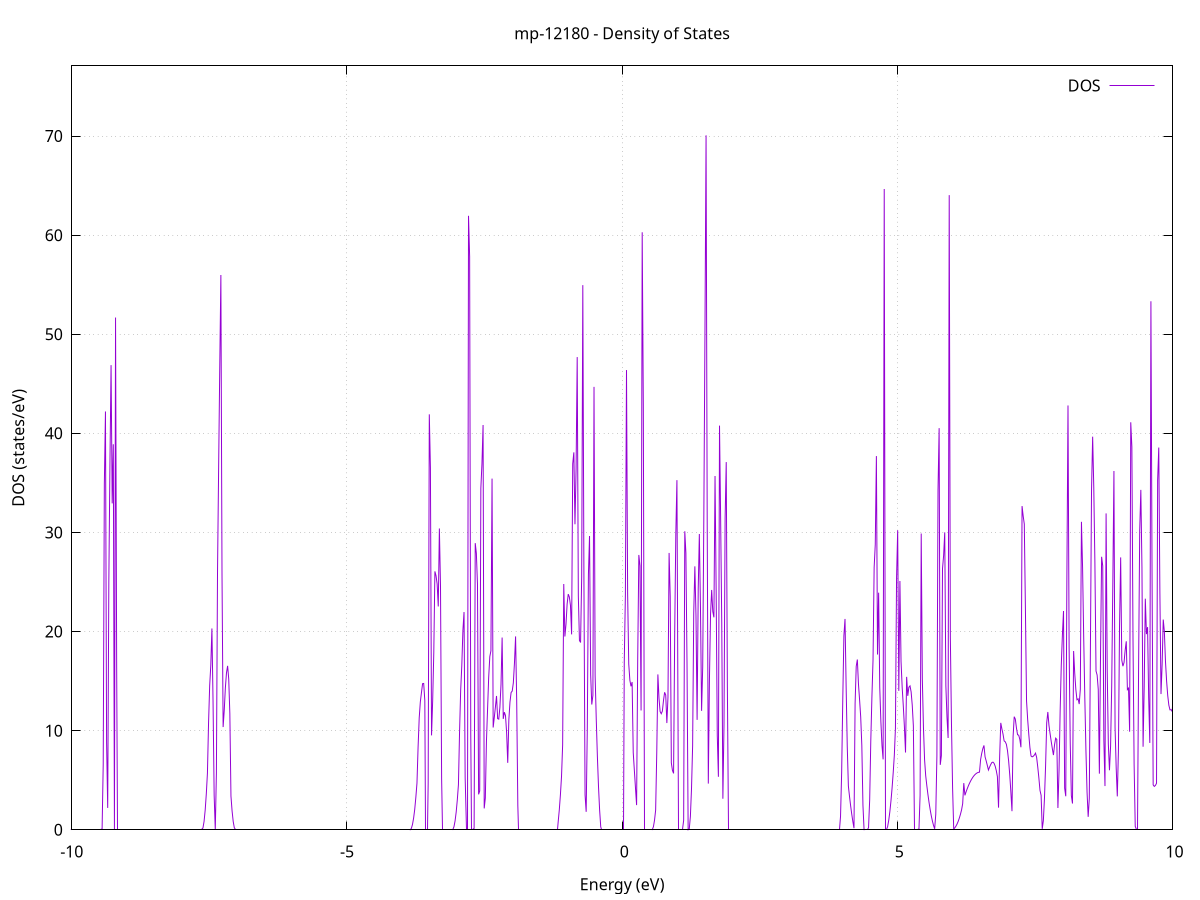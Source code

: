 set title 'mp-12180 - Density of States'
set xlabel 'Energy (eV)'
set ylabel 'DOS (states/eV)'
set grid
set xrange [-10:10]
set yrange [0:77.083]
set xzeroaxis lt -1
set terminal png size 800,600
set output 'mp-12180_dos_gnuplot.png'
plot '-' using 1:2 with lines title 'DOS'
-23.050000 0.000000
-23.029600 0.000000
-23.009200 0.000000
-22.988900 0.000000
-22.968500 0.000000
-22.948200 0.000000
-22.927800 0.000000
-22.907400 0.000000
-22.887100 0.000000
-22.866700 0.000000
-22.846400 0.000000
-22.826000 0.000000
-22.805600 0.000000
-22.785300 0.000000
-22.764900 0.000000
-22.744600 0.000000
-22.724200 0.000000
-22.703800 0.000000
-22.683500 0.000000
-22.663100 0.000000
-22.642800 0.000000
-22.622400 0.000000
-22.602000 0.000000
-22.581700 0.000000
-22.561300 0.000000
-22.541000 0.000000
-22.520600 0.000000
-22.500200 0.000000
-22.479900 0.000000
-22.459500 0.000000
-22.439200 0.000000
-22.418800 0.000000
-22.398400 0.000000
-22.378100 0.000000
-22.357700 0.000000
-22.337400 0.000000
-22.317000 0.000000
-22.296600 0.000000
-22.276300 0.000000
-22.255900 0.000000
-22.235500 0.000000
-22.215200 0.000000
-22.194800 0.000000
-22.174500 0.000000
-22.154100 0.000000
-22.133700 0.000000
-22.113400 0.000000
-22.093000 0.000000
-22.072700 0.000000
-22.052300 0.000000
-22.031900 0.000000
-22.011600 0.000000
-21.991200 0.000000
-21.970900 0.000000
-21.950500 0.000000
-21.930100 0.000000
-21.909800 0.000000
-21.889400 0.000000
-21.869100 0.000000
-21.848700 0.000000
-21.828300 0.000000
-21.808000 0.000000
-21.787600 0.000000
-21.767300 0.000000
-21.746900 0.000000
-21.726500 0.000000
-21.706200 0.000000
-21.685800 0.000000
-21.665500 0.000000
-21.645100 0.000000
-21.624700 0.000000
-21.604400 0.000000
-21.584000 0.000000
-21.563700 0.000000
-21.543300 0.000000
-21.522900 0.000000
-21.502600 0.000000
-21.482200 0.000000
-21.461900 0.000000
-21.441500 0.000000
-21.421100 0.000000
-21.400800 0.000000
-21.380400 0.000000
-21.360100 0.000000
-21.339700 0.000000
-21.319300 0.000000
-21.299000 0.000000
-21.278600 0.000000
-21.258300 0.000000
-21.237900 0.000000
-21.217500 0.000000
-21.197200 0.000000
-21.176800 0.000000
-21.156500 0.000000
-21.136100 0.000000
-21.115700 0.000000
-21.095400 0.000000
-21.075000 0.000000
-21.054700 0.000000
-21.034300 0.000000
-21.013900 0.000000
-20.993600 0.000000
-20.973200 0.000000
-20.952900 0.000000
-20.932500 0.000000
-20.912100 0.000000
-20.891800 0.000000
-20.871400 0.000000
-20.851100 0.000000
-20.830700 0.000000
-20.810300 0.000000
-20.790000 0.000000
-20.769600 0.000000
-20.749200 0.000000
-20.728900 0.000000
-20.708500 0.000000
-20.688200 0.000000
-20.667800 0.000000
-20.647400 0.000000
-20.627100 0.000000
-20.606700 0.000000
-20.586400 0.000000
-20.566000 0.000000
-20.545600 0.000000
-20.525300 0.000000
-20.504900 0.000000
-20.484600 0.000000
-20.464200 0.000000
-20.443800 0.000000
-20.423500 0.000000
-20.403100 0.000000
-20.382800 0.000000
-20.362400 0.000000
-20.342000 0.000000
-20.321700 0.000000
-20.301300 0.000000
-20.281000 0.000000
-20.260600 0.000000
-20.240200 0.000000
-20.219900 0.000000
-20.199500 0.000000
-20.179200 0.000000
-20.158800 0.000000
-20.138400 0.000000
-20.118100 0.000000
-20.097700 0.000000
-20.077400 0.000000
-20.057000 0.000000
-20.036600 0.000000
-20.016300 0.000000
-19.995900 0.000000
-19.975600 0.000000
-19.955200 0.000000
-19.934800 0.000000
-19.914500 0.000000
-19.894100 0.000000
-19.873800 0.000000
-19.853400 0.000000
-19.833000 0.000000
-19.812700 0.000000
-19.792300 0.000000
-19.772000 0.000000
-19.751600 0.000000
-19.731200 0.000000
-19.710900 0.000000
-19.690500 0.000000
-19.670200 0.000000
-19.649800 0.000000
-19.629400 0.000000
-19.609100 0.000000
-19.588700 0.000000
-19.568400 0.000000
-19.548000 0.000000
-19.527600 0.000000
-19.507300 0.000000
-19.486900 0.000000
-19.466600 0.000000
-19.446200 0.000000
-19.425800 0.000000
-19.405500 0.000000
-19.385100 0.000000
-19.364700 0.000000
-19.344400 0.000000
-19.324000 0.000000
-19.303700 0.000000
-19.283300 0.000000
-19.262900 0.000000
-19.242600 0.000000
-19.222200 0.000000
-19.201900 0.000000
-19.181500 0.000000
-19.161100 0.000000
-19.140800 0.000000
-19.120400 0.000000
-19.100100 0.000000
-19.079700 0.000000
-19.059300 0.000000
-19.039000 0.000000
-19.018600 0.000000
-18.998300 0.000000
-18.977900 0.000000
-18.957500 0.000000
-18.937200 0.000000
-18.916800 0.000000
-18.896500 0.000000
-18.876100 0.000000
-18.855700 0.000000
-18.835400 0.000000
-18.815000 0.000000
-18.794700 0.000000
-18.774300 0.000000
-18.753900 0.000000
-18.733600 0.000000
-18.713200 0.000000
-18.692900 0.000000
-18.672500 0.000000
-18.652100 0.000000
-18.631800 0.000000
-18.611400 0.000000
-18.591100 0.000000
-18.570700 0.000000
-18.550300 0.000000
-18.530000 0.000000
-18.509600 0.000000
-18.489300 0.000000
-18.468900 0.000000
-18.448500 0.000000
-18.428200 0.000000
-18.407800 0.000000
-18.387500 0.000000
-18.367100 0.000000
-18.346700 0.000000
-18.326400 0.000000
-18.306000 0.000000
-18.285700 0.000000
-18.265300 0.000000
-18.244900 0.000000
-18.224600 0.000000
-18.204200 0.000000
-18.183900 0.000000
-18.163500 0.000000
-18.143100 0.000000
-18.122800 0.000000
-18.102400 0.000000
-18.082100 0.000000
-18.061700 0.000000
-18.041300 0.000000
-18.021000 0.000000
-18.000600 0.000000
-17.980200 0.000000
-17.959900 0.000000
-17.939500 0.000000
-17.919200 0.000000
-17.898800 0.000000
-17.878400 0.000000
-17.858100 0.000000
-17.837700 0.000000
-17.817400 0.000000
-17.797000 0.000000
-17.776600 0.000000
-17.756300 0.000000
-17.735900 0.000000
-17.715600 0.000000
-17.695200 0.000000
-17.674800 0.000000
-17.654500 0.000000
-17.634100 0.000000
-17.613800 0.000000
-17.593400 0.000000
-17.573000 0.000000
-17.552700 0.000000
-17.532300 0.000000
-17.512000 0.000000
-17.491600 0.000000
-17.471200 0.000000
-17.450900 0.000000
-17.430500 0.000000
-17.410200 0.000000
-17.389800 0.000000
-17.369400 0.000000
-17.349100 0.000000
-17.328700 0.000000
-17.308400 0.000000
-17.288000 0.000000
-17.267600 0.000000
-17.247300 0.000000
-17.226900 0.000000
-17.206600 0.000000
-17.186200 0.000000
-17.165800 0.000000
-17.145500 0.000000
-17.125100 0.000000
-17.104800 0.000000
-17.084400 0.000000
-17.064000 0.000000
-17.043700 0.000000
-17.023300 0.000000
-17.003000 0.000000
-16.982600 0.000000
-16.962200 0.000000
-16.941900 0.000000
-16.921500 0.000000
-16.901200 0.000000
-16.880800 0.000000
-16.860400 0.000000
-16.840100 0.000000
-16.819700 0.000000
-16.799400 0.000000
-16.779000 0.000000
-16.758600 0.000000
-16.738300 0.000000
-16.717900 0.000000
-16.697600 0.000000
-16.677200 0.000000
-16.656800 0.000000
-16.636500 0.000000
-16.616100 0.000000
-16.595800 0.000000
-16.575400 0.000000
-16.555000 0.000000
-16.534700 0.000000
-16.514300 0.000000
-16.493900 0.000000
-16.473600 0.000000
-16.453200 0.000000
-16.432900 0.000000
-16.412500 0.000000
-16.392100 0.000000
-16.371800 0.000000
-16.351400 0.000000
-16.331100 0.000000
-16.310700 0.000000
-16.290300 0.000000
-16.270000 0.000000
-16.249600 0.000000
-16.229300 0.000000
-16.208900 0.000000
-16.188500 0.000000
-16.168200 0.000000
-16.147800 0.000000
-16.127500 0.000000
-16.107100 0.000000
-16.086700 0.000000
-16.066400 0.000000
-16.046000 0.000000
-16.025700 0.000000
-16.005300 0.000000
-15.984900 0.000000
-15.964600 0.000000
-15.944200 0.000000
-15.923900 0.000000
-15.903500 0.000000
-15.883100 0.000000
-15.862800 0.000000
-15.842400 0.000000
-15.822100 0.000000
-15.801700 0.000000
-15.781300 0.000000
-15.761000 0.000000
-15.740600 0.000000
-15.720300 0.000000
-15.699900 0.000000
-15.679500 0.000000
-15.659200 0.000000
-15.638800 0.000000
-15.618500 0.000000
-15.598100 0.000000
-15.577700 0.000000
-15.557400 0.000000
-15.537000 0.000000
-15.516700 0.000000
-15.496300 0.000000
-15.475900 0.000000
-15.455600 0.000000
-15.435200 0.000000
-15.414900 0.000000
-15.394500 0.000000
-15.374100 0.000000
-15.353800 0.000000
-15.333400 0.000000
-15.313100 0.000000
-15.292700 0.000000
-15.272300 0.000000
-15.252000 0.000000
-15.231600 0.000000
-15.211300 0.000000
-15.190900 0.000000
-15.170500 0.000000
-15.150200 0.000000
-15.129800 0.000000
-15.109400 0.000000
-15.089100 0.000000
-15.068700 0.000000
-15.048400 0.000000
-15.028000 0.000000
-15.007600 0.000000
-14.987300 0.000000
-14.966900 0.000000
-14.946600 0.000000
-14.926200 0.000000
-14.905800 0.000000
-14.885500 0.000000
-14.865100 0.000000
-14.844800 0.000000
-14.824400 0.000000
-14.804000 0.000000
-14.783700 0.000000
-14.763300 0.000000
-14.743000 0.000000
-14.722600 0.000000
-14.702200 0.000000
-14.681900 0.000000
-14.661500 0.000000
-14.641200 0.000000
-14.620800 0.000000
-14.600400 0.000000
-14.580100 0.000000
-14.559700 0.000000
-14.539400 0.000000
-14.519000 0.000000
-14.498600 0.000000
-14.478300 0.000000
-14.457900 0.000000
-14.437600 0.000000
-14.417200 0.000000
-14.396800 0.000000
-14.376500 0.000000
-14.356100 0.000000
-14.335800 0.000000
-14.315400 0.000000
-14.295000 0.000000
-14.274700 0.000000
-14.254300 0.000000
-14.234000 0.000000
-14.213600 0.000000
-14.193200 0.000000
-14.172900 0.000000
-14.152500 0.000000
-14.132200 0.000000
-14.111800 0.000000
-14.091400 0.000000
-14.071100 0.000000
-14.050700 0.000000
-14.030400 0.000000
-14.010000 0.000000
-13.989600 0.000000
-13.969300 0.000000
-13.948900 0.000000
-13.928600 0.000000
-13.908200 0.000000
-13.887800 0.000000
-13.867500 0.000000
-13.847100 0.000000
-13.826800 0.000000
-13.806400 0.000000
-13.786000 0.000000
-13.765700 0.189000
-13.745300 6.971100
-13.725000 36.192000
-13.704600 55.512000
-13.684200 0.000000
-13.663900 0.000000
-13.643500 73.975400
-13.623100 18.177200
-13.602800 84.376000
-13.582400 0.253100
-13.562100 0.000000
-13.541700 0.000000
-13.521300 0.000000
-13.501000 0.000000
-13.480600 0.000000
-13.460300 0.000000
-13.439900 0.000000
-13.419500 0.000000
-13.399200 0.000000
-13.378800 0.000000
-13.358500 0.000000
-13.338100 0.000000
-13.317700 0.000000
-13.297400 0.000000
-13.277000 0.000000
-13.256700 0.000000
-13.236300 0.000000
-13.215900 0.000000
-13.195600 0.000000
-13.175200 0.000000
-13.154900 0.000000
-13.134500 0.000000
-13.114100 0.000000
-13.093800 0.000000
-13.073400 0.000000
-13.053100 0.000000
-13.032700 0.000000
-13.012300 0.000000
-12.992000 0.000000
-12.971600 0.000000
-12.951300 0.000000
-12.930900 0.000000
-12.910500 0.000000
-12.890200 0.000000
-12.869800 0.000000
-12.849500 0.000000
-12.829100 0.000000
-12.808700 0.000000
-12.788400 0.000000
-12.768000 0.000000
-12.747700 0.000000
-12.727300 0.000000
-12.706900 0.000000
-12.686600 0.000000
-12.666200 0.000000
-12.645900 0.000000
-12.625500 0.000000
-12.605100 0.000000
-12.584800 0.000000
-12.564400 0.000000
-12.544100 0.000000
-12.523700 0.000000
-12.503300 0.000000
-12.483000 0.000000
-12.462600 0.000000
-12.442300 0.000000
-12.421900 0.000000
-12.401500 0.000000
-12.381200 0.000000
-12.360800 0.000000
-12.340500 0.000000
-12.320100 0.000000
-12.299700 0.000000
-12.279400 0.000000
-12.259000 0.000000
-12.238600 0.000000
-12.218300 0.000000
-12.197900 0.000000
-12.177600 0.000000
-12.157200 0.000000
-12.136800 0.000000
-12.116500 0.000000
-12.096100 0.000000
-12.075800 0.000000
-12.055400 0.000000
-12.035000 0.000000
-12.014700 0.000000
-11.994300 0.000000
-11.974000 0.000000
-11.953600 0.000000
-11.933200 0.000000
-11.912900 0.000000
-11.892500 0.000000
-11.872200 0.000000
-11.851800 0.000000
-11.831400 0.000000
-11.811100 0.000000
-11.790700 0.000000
-11.770400 0.000000
-11.750000 0.000000
-11.729600 0.000000
-11.709300 0.075400
-11.688900 10.337100
-11.668600 47.584600
-11.648200 63.217400
-11.627800 23.732400
-11.607500 94.205800
-11.587100 25.180400
-11.566800 79.534000
-11.546400 63.186300
-11.526000 0.000000
-11.505700 0.000000
-11.485300 0.000000
-11.465000 0.000000
-11.444600 0.000000
-11.424200 0.000000
-11.403900 0.000000
-11.383500 0.000000
-11.363200 0.000000
-11.342800 0.000000
-11.322400 0.000000
-11.302100 0.000000
-11.281700 0.000000
-11.261400 0.000000
-11.241000 0.000000
-11.220600 0.000000
-11.200300 0.000000
-11.179900 0.000000
-11.159600 0.000000
-11.139200 0.000000
-11.118800 0.000000
-11.098500 0.000000
-11.078100 0.000000
-11.057800 0.000000
-11.037400 0.000000
-11.017000 0.000000
-10.996700 0.000000
-10.976300 0.000000
-10.956000 0.000000
-10.935600 0.000000
-10.915200 0.000000
-10.894900 0.000000
-10.874500 0.000000
-10.854100 0.000000
-10.833800 0.000000
-10.813400 0.000000
-10.793100 0.000000
-10.772700 0.000000
-10.752300 0.000000
-10.732000 0.000000
-10.711600 0.000000
-10.691300 0.000000
-10.670900 0.000000
-10.650500 0.000000
-10.630200 0.000000
-10.609800 0.000000
-10.589500 0.000000
-10.569100 0.000000
-10.548700 0.000000
-10.528400 0.000000
-10.508000 0.000000
-10.487700 0.000000
-10.467300 0.000000
-10.446900 0.000000
-10.426600 0.000000
-10.406200 0.000000
-10.385900 0.000000
-10.365500 0.000000
-10.345100 0.000000
-10.324800 0.000000
-10.304400 0.000000
-10.284100 0.000000
-10.263700 0.000000
-10.243300 0.000000
-10.223000 0.000000
-10.202600 0.000000
-10.182300 0.000000
-10.161900 0.000000
-10.141500 0.000000
-10.121200 0.000000
-10.100800 0.000000
-10.080500 0.000000
-10.060100 0.000000
-10.039700 0.000000
-10.019400 0.000000
-9.999000 0.000000
-9.978700 0.000000
-9.958300 0.000000
-9.937900 0.000000
-9.917600 0.000000
-9.897200 0.000000
-9.876900 0.000000
-9.856500 0.000000
-9.836100 0.000000
-9.815800 0.000000
-9.795400 0.000000
-9.775100 0.000000
-9.754700 0.000000
-9.734300 0.000000
-9.714000 0.000000
-9.693600 0.000000
-9.673300 0.000000
-9.652900 0.000000
-9.632500 0.000000
-9.612200 0.000000
-9.591800 0.000000
-9.571500 0.000000
-9.551100 0.000000
-9.530700 0.000000
-9.510400 0.000000
-9.490000 0.000000
-9.469700 0.000000
-9.449300 0.082300
-9.428900 6.605200
-9.408600 34.870800
-9.388200 42.208500
-9.367800 8.832600
-9.347500 2.202800
-9.327100 24.989700
-9.306800 36.912700
-9.286400 46.887800
-9.266000 32.937000
-9.245700 38.900600
-9.225300 0.000000
-9.205000 51.686500
-9.184600 16.493100
-9.164200 0.000000
-9.143900 0.000000
-9.123500 0.000000
-9.103200 0.000000
-9.082800 0.000000
-9.062400 0.000000
-9.042100 0.000000
-9.021700 0.000000
-9.001400 0.000000
-8.981000 0.000000
-8.960600 0.000000
-8.940300 0.000000
-8.919900 0.000000
-8.899600 0.000000
-8.879200 0.000000
-8.858800 0.000000
-8.838500 0.000000
-8.818100 0.000000
-8.797800 0.000000
-8.777400 0.000000
-8.757000 0.000000
-8.736700 0.000000
-8.716300 0.000000
-8.696000 0.000000
-8.675600 0.000000
-8.655200 0.000000
-8.634900 0.000000
-8.614500 0.000000
-8.594200 0.000000
-8.573800 0.000000
-8.553400 0.000000
-8.533100 0.000000
-8.512700 0.000000
-8.492400 0.000000
-8.472000 0.000000
-8.451600 0.000000
-8.431300 0.000000
-8.410900 0.000000
-8.390600 0.000000
-8.370200 0.000000
-8.349800 0.000000
-8.329500 0.000000
-8.309100 0.000000
-8.288800 0.000000
-8.268400 0.000000
-8.248000 0.000000
-8.227700 0.000000
-8.207300 0.000000
-8.187000 0.000000
-8.166600 0.000000
-8.146200 0.000000
-8.125900 0.000000
-8.105500 0.000000
-8.085200 0.000000
-8.064800 0.000000
-8.044400 0.000000
-8.024100 0.000000
-8.003700 0.000000
-7.983300 0.000000
-7.963000 0.000000
-7.942600 0.000000
-7.922300 0.000000
-7.901900 0.000000
-7.881500 0.000000
-7.861200 0.000000
-7.840800 0.000000
-7.820500 0.000000
-7.800100 0.000000
-7.779700 0.000000
-7.759400 0.000000
-7.739000 0.000000
-7.718700 0.000000
-7.698300 0.000000
-7.677900 0.000000
-7.657600 0.000000
-7.637200 0.000000
-7.616900 0.182000
-7.596500 0.844800
-7.576100 1.992800
-7.555800 3.626000
-7.535400 5.715700
-7.515100 10.768000
-7.494700 14.540700
-7.474300 16.595600
-7.454000 20.311600
-7.433600 13.013000
-7.413300 3.499400
-7.392900 0.000000
-7.372500 5.711800
-7.352200 25.967400
-7.331800 36.605600
-7.311500 46.628000
-7.291100 55.980000
-7.270700 25.868100
-7.250400 10.366100
-7.230000 12.036400
-7.209700 14.313900
-7.189300 15.833300
-7.168900 16.539700
-7.148600 15.233100
-7.128200 11.729300
-7.107900 3.395900
-7.087500 1.898500
-7.067100 0.833400
-7.046800 0.200700
-7.026400 0.000000
-7.006100 0.000000
-6.985700 0.000000
-6.965300 0.000000
-6.945000 0.000000
-6.924600 0.000000
-6.904300 0.000000
-6.883900 0.000000
-6.863500 0.000000
-6.843200 0.000000
-6.822800 0.000000
-6.802500 0.000000
-6.782100 0.000000
-6.761700 0.000000
-6.741400 0.000000
-6.721000 0.000000
-6.700700 0.000000
-6.680300 0.000000
-6.659900 0.000000
-6.639600 0.000000
-6.619200 0.000000
-6.598900 0.000000
-6.578500 0.000000
-6.558100 0.000000
-6.537800 0.000000
-6.517400 0.000000
-6.497000 0.000000
-6.476700 0.000000
-6.456300 0.000000
-6.436000 0.000000
-6.415600 0.000000
-6.395200 0.000000
-6.374900 0.000000
-6.354500 0.000000
-6.334200 0.000000
-6.313800 0.000000
-6.293400 0.000000
-6.273100 0.000000
-6.252700 0.000000
-6.232400 0.000000
-6.212000 0.000000
-6.191600 0.000000
-6.171300 0.000000
-6.150900 0.000000
-6.130600 0.000000
-6.110200 0.000000
-6.089800 0.000000
-6.069500 0.000000
-6.049100 0.000000
-6.028800 0.000000
-6.008400 0.000000
-5.988000 0.000000
-5.967700 0.000000
-5.947300 0.000000
-5.927000 0.000000
-5.906600 0.000000
-5.886200 0.000000
-5.865900 0.000000
-5.845500 0.000000
-5.825200 0.000000
-5.804800 0.000000
-5.784400 0.000000
-5.764100 0.000000
-5.743700 0.000000
-5.723400 0.000000
-5.703000 0.000000
-5.682600 0.000000
-5.662300 0.000000
-5.641900 0.000000
-5.621600 0.000000
-5.601200 0.000000
-5.580800 0.000000
-5.560500 0.000000
-5.540100 0.000000
-5.519800 0.000000
-5.499400 0.000000
-5.479000 0.000000
-5.458700 0.000000
-5.438300 0.000000
-5.418000 0.000000
-5.397600 0.000000
-5.377200 0.000000
-5.356900 0.000000
-5.336500 0.000000
-5.316200 0.000000
-5.295800 0.000000
-5.275400 0.000000
-5.255100 0.000000
-5.234700 0.000000
-5.214400 0.000000
-5.194000 0.000000
-5.173600 0.000000
-5.153300 0.000000
-5.132900 0.000000
-5.112500 0.000000
-5.092200 0.000000
-5.071800 0.000000
-5.051500 0.000000
-5.031100 0.000000
-5.010700 0.000000
-4.990400 0.000000
-4.970000 0.000000
-4.949700 0.000000
-4.929300 0.000000
-4.908900 0.000000
-4.888600 0.000000
-4.868200 0.000000
-4.847900 0.000000
-4.827500 0.000000
-4.807100 0.000000
-4.786800 0.000000
-4.766400 0.000000
-4.746100 0.000000
-4.725700 0.000000
-4.705300 0.000000
-4.685000 0.000000
-4.664600 0.000000
-4.644300 0.000000
-4.623900 0.000000
-4.603500 0.000000
-4.583200 0.000000
-4.562800 0.000000
-4.542500 0.000000
-4.522100 0.000000
-4.501700 0.000000
-4.481400 0.000000
-4.461000 0.000000
-4.440700 0.000000
-4.420300 0.000000
-4.399900 0.000000
-4.379600 0.000000
-4.359200 0.000000
-4.338900 0.000000
-4.318500 0.000000
-4.298100 0.000000
-4.277800 0.000000
-4.257400 0.000000
-4.237100 0.000000
-4.216700 0.000000
-4.196300 0.000000
-4.176000 0.000000
-4.155600 0.000000
-4.135300 0.000000
-4.114900 0.000000
-4.094500 0.000000
-4.074200 0.000000
-4.053800 0.000000
-4.033500 0.000000
-4.013100 0.000000
-3.992700 0.000000
-3.972400 0.000000
-3.952000 0.000000
-3.931700 0.000000
-3.911300 0.000000
-3.890900 0.000000
-3.870600 0.000000
-3.850200 0.000600
-3.829900 0.142900
-3.809500 0.534100
-3.789100 1.174100
-3.768800 2.062900
-3.748400 3.286800
-3.728000 4.710300
-3.707700 8.360800
-3.687300 11.293000
-3.667000 12.902300
-3.646600 13.841400
-3.626200 14.746200
-3.605900 14.764800
-3.585500 13.038800
-3.565200 0.000000
-3.544800 0.000000
-3.524400 4.718900
-3.504100 41.922500
-3.483700 36.514600
-3.463400 9.523500
-3.443000 12.996800
-3.422600 17.845300
-3.402300 26.073600
-3.381900 25.633700
-3.361600 24.810900
-3.341200 22.536800
-3.320800 30.405600
-3.300500 24.575200
-3.280100 5.134100
-3.259800 0.000000
-3.239400 0.000000
-3.219000 0.000000
-3.198700 0.000000
-3.178300 0.000000
-3.158000 0.000000
-3.137600 0.000000
-3.117200 0.000000
-3.096900 0.000000
-3.076500 0.023200
-3.056200 0.300700
-3.035800 0.891700
-3.015400 1.796400
-2.995100 3.014600
-2.974700 4.546400
-2.954400 9.847300
-2.934000 14.088800
-2.913600 16.557700
-2.893300 20.124900
-2.872900 21.970200
-2.852600 5.279300
-2.832200 0.000000
-2.811800 0.000000
-2.791500 61.952600
-2.771100 57.836900
-2.750800 9.737300
-2.730400 0.000000
-2.710000 0.000000
-2.689700 0.138700
-2.669300 28.924700
-2.649000 27.902600
-2.628600 24.781100
-2.608200 3.573800
-2.587900 3.916300
-2.567500 34.455700
-2.547200 36.931000
-2.526800 40.845700
-2.506400 2.155500
-2.486100 3.193400
-2.465700 8.925000
-2.445400 12.151600
-2.425000 15.392800
-2.404600 17.465200
-2.384300 18.067900
-2.363900 35.437700
-2.343600 10.320300
-2.323200 11.330000
-2.302800 12.391100
-2.282500 13.503800
-2.262100 11.212900
-2.241700 11.163400
-2.221400 12.349300
-2.201000 14.680700
-2.180700 19.394500
-2.160300 11.189000
-2.139900 11.867300
-2.119600 11.523800
-2.099200 9.819300
-2.078900 6.753700
-2.058500 11.110500
-2.038100 12.888900
-2.017800 13.850500
-1.997400 13.995300
-1.977100 14.822200
-1.956700 16.816700
-1.936300 19.509200
-1.916000 13.025200
-1.895600 2.457000
-1.875300 0.000000
-1.854900 0.000000
-1.834500 0.000000
-1.814200 0.000000
-1.793800 0.000000
-1.773500 0.000000
-1.753100 0.000000
-1.732700 0.000000
-1.712400 0.000000
-1.692000 0.000000
-1.671700 0.000000
-1.651300 0.000000
-1.630900 0.000000
-1.610600 0.000000
-1.590200 0.000000
-1.569900 0.000000
-1.549500 0.000000
-1.529100 0.000000
-1.508800 0.000000
-1.488400 0.000000
-1.468100 0.000000
-1.447700 0.000000
-1.427300 0.000000
-1.407000 0.000000
-1.386600 0.000000
-1.366300 0.000000
-1.345900 0.000000
-1.325500 0.000000
-1.305200 0.000000
-1.284800 0.000000
-1.264500 0.000000
-1.244100 0.000000
-1.223700 0.000000
-1.203400 0.000000
-1.183000 0.000000
-1.162700 0.783000
-1.142300 1.979900
-1.121900 3.512300
-1.101600 5.380100
-1.081200 8.565900
-1.060900 24.801500
-1.040500 19.503000
-1.020100 20.749400
-0.999800 22.779600
-0.979400 23.779600
-0.959100 23.485700
-0.938700 22.621700
-0.918300 19.714700
-0.898000 36.934100
-0.877600 38.083800
-0.857200 30.827500
-0.836900 36.417200
-0.816500 47.697200
-0.796200 23.609700
-0.775800 19.099500
-0.755400 18.898900
-0.735100 25.538200
-0.714700 54.958000
-0.694400 25.185400
-0.674000 3.519700
-0.653600 1.812100
-0.633300 10.130400
-0.612900 25.743200
-0.592600 29.644600
-0.572200 15.668700
-0.551800 12.639300
-0.531500 13.562400
-0.511100 44.689300
-0.490800 15.563400
-0.470400 11.152700
-0.450000 7.420700
-0.429700 4.367500
-0.409300 1.993100
-0.389000 0.297400
-0.368600 0.000000
-0.348200 0.000000
-0.327900 0.000000
-0.307500 0.000000
-0.287200 0.000000
-0.266800 0.000000
-0.246400 0.000000
-0.226100 0.000000
-0.205700 0.000000
-0.185400 0.000000
-0.165000 0.000000
-0.144600 0.000000
-0.124300 0.000000
-0.103900 0.000000
-0.083600 0.000000
-0.063200 0.000000
-0.042800 0.000000
-0.022500 0.000000
-0.002100 0.000000
0.018200 0.000000
0.038600 16.972600
0.059000 23.707000
0.079300 46.385000
0.099700 23.812100
0.120000 16.720000
0.140400 15.084400
0.160800 14.480700
0.181100 14.909000
0.201500 7.791200
0.221800 6.001500
0.242200 4.233800
0.262600 2.488300
0.282900 17.259100
0.303300 27.731500
0.323600 26.634100
0.344000 12.040300
0.364400 60.293100
0.384700 42.781900
0.405100 0.000000
0.425400 0.000000
0.445800 0.000000
0.466200 0.000000
0.486500 0.000000
0.506900 0.000000
0.527200 0.000000
0.547600 0.016300
0.568000 0.307500
0.588300 0.963200
0.608700 1.983300
0.629100 7.834200
0.649400 15.677600
0.669800 13.251900
0.690100 11.928900
0.710500 11.708400
0.730900 11.974000
0.751200 13.035100
0.771600 13.872500
0.791900 13.590800
0.812300 10.772400
0.832700 13.359900
0.853000 27.932700
0.873400 23.546800
0.893700 6.751400
0.914100 5.985100
0.934500 5.690400
0.954800 19.796200
0.975200 29.881400
0.995500 35.280500
1.015900 0.000000
1.036300 0.000000
1.056600 0.000000
1.077000 0.000000
1.097300 0.000000
1.117700 0.963100
1.138100 30.122600
1.158400 27.917900
1.178800 16.726800
1.199100 0.000000
1.219500 0.078200
1.239900 1.337100
1.260200 4.132900
1.280600 8.465800
1.300900 21.914500
1.321300 26.580600
1.341700 21.563700
1.362000 11.088100
1.382400 24.292400
1.402700 29.846100
1.423100 22.402600
1.443500 12.001500
1.463800 16.432700
1.484200 31.560800
1.504500 49.956300
1.524900 70.075800
1.545300 31.299100
1.565600 4.657300
1.586000 15.094600
1.606300 21.778600
1.626700 24.202200
1.647100 22.015700
1.667400 21.437900
1.687800 35.698500
1.708100 24.163800
1.728500 9.543200
1.748900 5.347700
1.769200 40.784200
1.789600 31.391000
1.809900 20.842800
1.830300 3.131300
1.850700 10.604000
1.871000 31.438100
1.891400 37.102000
1.911700 14.624200
1.932100 0.000000
1.952500 0.000000
1.972800 0.000000
1.993200 0.000000
2.013600 0.000000
2.033900 0.000000
2.054300 0.000000
2.074600 0.000000
2.095000 0.000000
2.115400 0.000000
2.135700 0.000000
2.156100 0.000000
2.176400 0.000000
2.196800 0.000000
2.217200 0.000000
2.237500 0.000000
2.257900 0.000000
2.278200 0.000000
2.298600 0.000000
2.319000 0.000000
2.339300 0.000000
2.359700 0.000000
2.380000 0.000000
2.400400 0.000000
2.420800 0.000000
2.441100 0.000000
2.461500 0.000000
2.481800 0.000000
2.502200 0.000000
2.522600 0.000000
2.542900 0.000000
2.563300 0.000000
2.583600 0.000000
2.604000 0.000000
2.624400 0.000000
2.644700 0.000000
2.665100 0.000000
2.685400 0.000000
2.705800 0.000000
2.726200 0.000000
2.746500 0.000000
2.766900 0.000000
2.787200 0.000000
2.807600 0.000000
2.828000 0.000000
2.848300 0.000000
2.868700 0.000000
2.889000 0.000000
2.909400 0.000000
2.929800 0.000000
2.950100 0.000000
2.970500 0.000000
2.990800 0.000000
3.011200 0.000000
3.031600 0.000000
3.051900 0.000000
3.072300 0.000000
3.092600 0.000000
3.113000 0.000000
3.133400 0.000000
3.153700 0.000000
3.174100 0.000000
3.194400 0.000000
3.214800 0.000000
3.235200 0.000000
3.255500 0.000000
3.275900 0.000000
3.296200 0.000000
3.316600 0.000000
3.337000 0.000000
3.357300 0.000000
3.377700 0.000000
3.398100 0.000000
3.418400 0.000000
3.438800 0.000000
3.459100 0.000000
3.479500 0.000000
3.499900 0.000000
3.520200 0.000000
3.540600 0.000000
3.560900 0.000000
3.581300 0.000000
3.601700 0.000000
3.622000 0.000000
3.642400 0.000000
3.662700 0.000000
3.683100 0.000000
3.703500 0.000000
3.723800 0.000000
3.744200 0.000000
3.764500 0.000000
3.784900 0.000000
3.805300 0.000000
3.825600 0.000000
3.846000 0.000000
3.866300 0.000000
3.886700 0.000000
3.907100 0.000000
3.927400 0.000000
3.947800 0.000000
3.968100 1.353100
3.988500 5.773200
4.008900 13.181000
4.029200 19.577400
4.049600 21.275100
4.069900 14.462300
4.090300 8.394100
4.110700 4.411400
4.131000 3.375000
4.151400 2.431900
4.171700 1.582300
4.192100 0.826100
4.212500 0.163400
4.232800 12.729800
4.253200 16.494100
4.273500 17.180000
4.293900 14.704900
4.314300 13.117600
4.334600 11.385300
4.355000 8.498400
4.375300 2.475800
4.395700 0.010800
4.416100 0.000000
4.436400 0.000000
4.456800 0.000000
4.477100 0.212500
4.497500 2.985800
4.517900 8.969400
4.538200 13.391400
4.558600 17.131700
4.578900 26.479600
4.599300 28.785000
4.619700 37.707000
4.640000 17.686900
4.660400 23.922700
4.680700 14.364000
4.701100 10.927400
4.721500 8.507100
4.741800 7.102900
4.762200 64.661500
4.782500 0.000000
4.802900 0.000000
4.823300 0.301900
4.843600 0.946200
4.864000 1.812800
4.884400 2.901600
4.904700 4.212700
4.925100 5.746100
4.945400 7.501700
4.965800 10.236600
4.986200 25.402600
5.006500 30.223600
5.026900 14.016900
5.047200 25.101200
5.067600 17.000900
5.088000 14.390800
5.108300 12.521100
5.128700 10.411100
5.149000 7.797600
5.169400 15.430600
5.189800 13.514000
5.210100 14.386600
5.230500 14.520200
5.250800 13.914700
5.271200 12.570200
5.291600 10.486700
5.311900 0.000000
5.332300 0.000000
5.352600 0.000000
5.373000 0.000000
5.393400 0.087100
5.413700 3.465400
5.434100 29.889200
5.454400 15.241600
5.474800 10.325400
5.495200 7.073900
5.515500 5.460200
5.535900 4.462300
5.556200 3.557900
5.576600 2.747100
5.597000 2.029700
5.617300 1.405800
5.637700 0.875300
5.658000 0.438400
5.678400 0.094900
5.698800 1.575000
5.719100 7.446900
5.739500 34.295100
5.759800 40.528800
5.780200 6.550400
5.800600 7.480000
5.820900 26.345200
5.841300 27.672000
5.861600 30.011200
5.882000 14.521600
5.902400 11.369400
5.922700 9.262000
5.943100 64.043300
5.963400 19.467900
5.983800 10.724200
6.004200 4.225300
6.024500 0.080700
6.044900 0.196700
6.065200 0.363500
6.085600 0.581100
6.106000 0.850200
6.126300 1.175600
6.146700 1.558200
6.167000 1.998000
6.187400 2.626900
6.207800 4.712000
6.228100 3.475200
6.248500 3.813700
6.268900 4.125800
6.289200 4.411500
6.309600 4.670800
6.329900 4.903600
6.350300 5.110000
6.370700 5.290000
6.391000 5.443600
6.411400 5.570700
6.431700 5.671500
6.452100 5.745800
6.472500 5.793600
6.492800 5.815100
6.513200 7.081000
6.533500 7.712200
6.553900 8.188900
6.574300 8.511000
6.594600 7.355700
6.615000 6.943400
6.635300 6.493900
6.655700 6.031900
6.676100 6.326800
6.696400 6.577600
6.716800 6.780500
6.737100 6.827700
6.757500 6.708600
6.777900 6.423500
6.798200 5.972100
6.818600 5.354600
6.838900 2.232100
6.859300 7.374300
6.879700 10.787300
6.900000 10.184100
6.920400 9.660800
6.940700 8.968200
6.961100 8.878100
6.981500 8.626400
7.001800 7.990600
7.022200 6.970700
7.042500 5.566700
7.062900 3.836200
7.083300 1.876000
7.103600 9.415500
7.124000 11.411900
7.144300 11.165300
7.164700 10.263300
7.185100 9.590900
7.205400 9.546800
7.225800 9.125500
7.246100 8.327300
7.266500 32.664200
7.286900 31.659000
7.307200 30.847500
7.327600 22.195800
7.347900 13.004700
7.368300 11.135300
7.388700 9.632800
7.409000 8.305100
7.429400 7.447500
7.449700 7.358500
7.470100 7.417900
7.490500 7.543300
7.510800 7.734700
7.531200 7.307800
7.551500 6.343600
7.571900 5.240800
7.592300 3.976100
7.612600 3.477000
7.633000 0.092300
7.653300 0.907300
7.673700 3.173600
7.694100 6.472700
7.714400 10.804700
7.734800 11.883100
7.755200 10.547000
7.775500 9.709500
7.795900 8.928800
7.816200 8.204800
7.836600 7.537600
7.857000 8.589700
7.877300 9.245000
7.897700 9.116700
7.918000 2.199400
7.938400 5.975800
7.958800 12.032400
7.979100 16.593500
7.999500 19.659300
8.019800 22.077100
8.040200 4.199400
8.060600 3.383600
8.080900 25.370100
8.101300 42.813800
8.121600 18.401200
8.142000 8.705100
8.162400 3.439000
8.182700 2.650500
8.203100 18.035600
8.223400 15.803300
8.243800 14.152700
8.264200 13.120700
8.284500 13.210700
8.304900 12.685000
8.325200 14.179300
8.345600 31.073400
8.366000 26.487600
8.386300 19.494200
8.406700 13.335900
8.427000 8.012800
8.447400 3.802000
8.467800 1.302900
8.488100 3.151500
8.508500 18.279500
8.528800 34.223600
8.549200 39.669200
8.569600 34.548200
8.589900 26.964200
8.610300 16.023400
8.630600 15.608300
8.651000 14.175500
8.671400 5.661000
8.691700 17.313600
8.712100 27.546900
8.732400 26.626000
8.752800 9.018800
8.773200 4.411100
8.793500 31.925200
8.813900 16.019200
8.834200 8.645900
8.854600 6.008400
8.875000 8.420200
8.895300 14.510500
8.915700 24.793500
8.936000 36.199500
8.956400 10.320900
8.976800 6.262000
8.997100 3.366800
9.017500 7.982700
9.037800 20.576000
9.058200 27.483500
9.078600 17.122400
9.098900 16.506600
9.119300 16.871700
9.139700 18.112300
9.160000 19.018600
9.180400 14.142000
9.200700 14.284400
9.221100 9.897000
9.241500 41.117600
9.261800 38.630600
9.282200 19.424300
9.302500 6.628000
9.322900 0.344900
9.343300 0.000000
9.363600 0.000000
9.384000 16.497900
9.404300 30.207300
9.424700 34.300700
9.445100 26.438400
9.465400 8.380200
9.485800 14.420100
9.506100 23.317900
9.526500 19.742800
9.546900 20.449000
9.567200 13.356300
9.587600 8.762000
9.607900 53.328800
9.628300 26.034200
9.648700 4.532700
9.669000 4.375400
9.689400 4.472300
9.709700 4.692300
9.730100 35.295200
9.750500 38.568300
9.770800 24.007800
9.791200 13.697600
9.811500 16.669800
9.831900 21.213200
9.852300 19.982300
9.872600 16.965500
9.893000 15.005100
9.913300 13.540700
9.933700 12.572300
9.954100 12.099800
9.974400 12.117900
9.994800 11.939700
10.015100 13.958700
10.035500 13.131700
10.055900 15.182500
10.076200 14.297500
10.096600 13.384700
10.116900 12.444300
10.137300 11.944400
10.157700 12.195800
10.178000 12.834500
10.198400 13.852800
10.218700 17.771200
10.239100 13.997700
10.259500 13.115000
10.279800 15.919900
10.300200 15.033400
10.320500 13.876800
10.340900 12.450200
10.361300 10.753500
10.381600 9.002600
10.402000 9.656400
10.422300 11.741600
10.442700 15.403900
10.463100 21.347600
10.483400 19.725300
10.503800 17.091000
10.524100 13.444800
10.544500 8.399100
10.564900 6.164100
10.585200 8.483100
10.605600 17.791400
10.626000 29.807000
10.646300 43.429800
10.666700 12.095300
10.687000 5.849100
10.707400 9.520200
10.727800 14.696900
10.748100 17.309400
10.768500 10.500300
10.788800 9.854000
10.809200 9.240300
10.829600 8.438300
10.849900 7.640100
10.870300 7.793100
10.890600 9.074800
10.911000 11.509100
10.931400 15.019000
10.951700 18.224300
10.972100 23.875300
10.992400 25.342500
11.012800 16.261600
11.033200 10.170400
11.053500 10.305700
11.073900 21.397300
11.094200 28.134000
11.114600 30.943000
11.135000 24.801900
11.155300 18.045700
11.175700 13.661200
11.196000 14.269600
11.216400 17.169100
11.236800 23.866300
11.257100 23.033900
11.277500 17.942200
11.297800 9.971000
11.318200 5.106000
11.338600 5.972000
11.358900 6.294000
11.379300 6.905400
11.399600 7.922000
11.420000 9.614300
11.440400 12.175600
11.460700 23.482800
11.481100 24.072200
11.501400 33.902000
11.521800 7.650200
11.542200 10.311500
11.562500 15.839700
11.582900 22.906100
11.603200 18.550500
11.623600 14.974800
11.644000 14.681800
11.664300 11.189900
11.684700 9.736000
11.705000 9.613700
11.725400 9.348900
11.745800 10.590300
11.766100 12.949300
11.786500 22.112000
11.806800 22.871700
11.827200 22.543700
11.847600 21.808300
11.867900 20.219000
11.888300 13.425600
11.908600 7.851700
11.929000 13.204900
11.949400 14.224700
11.969700 15.556500
11.990100 16.416900
12.010500 16.805800
12.030800 16.723200
12.051200 8.683900
12.071500 10.285400
12.091900 15.388100
12.112300 16.238300
12.132600 16.141100
12.153000 13.442400
12.173300 15.791400
12.193700 24.057500
12.214100 32.400800
12.234400 17.174700
12.254800 6.164400
12.275100 1.839600
12.295500 9.379600
12.315900 36.243900
12.336200 27.334800
12.356600 25.052300
12.376900 0.000000
12.397300 0.000000
12.417700 13.848200
12.438000 21.102100
12.458400 18.240600
12.478700 16.038600
12.499100 13.500400
12.519500 16.457100
12.539800 26.043900
12.560200 20.993800
12.580500 19.764700
12.600900 20.046400
12.621300 11.898300
12.641600 17.510600
12.662000 31.680900
12.682300 22.037700
12.702700 17.704500
12.723100 42.859000
12.743400 31.958400
12.763800 2.655200
12.784100 82.061900
12.804500 11.519700
12.824900 5.718100
12.845200 4.976100
12.865600 4.354800
12.885900 7.009200
12.906300 13.999800
12.926700 18.604700
12.947000 21.003600
12.967400 20.730300
12.987700 58.876600
13.008100 24.730300
13.028500 15.595700
13.048800 12.478500
13.069200 10.217200
13.089500 9.569100
13.109900 10.350700
13.130300 12.677900
13.150600 12.836800
13.171000 13.464700
13.191300 14.635100
13.211700 15.548100
13.232100 13.618500
13.252400 14.287000
13.272800 15.307800
13.293100 16.265700
13.313500 16.089200
13.333900 15.026800
13.354200 13.078500
13.374600 7.932600
13.395000 4.759400
13.415300 2.263100
13.435700 19.735400
13.456000 16.434500
13.476400 20.792400
13.496800 28.395000
13.517100 27.823700
13.537500 19.877200
13.557800 13.817200
13.578200 14.256300
13.598600 14.703300
13.618900 15.496500
13.639300 16.635800
13.659600 18.195900
13.680000 20.434200
13.700400 19.372000
13.720700 20.090500
13.741100 21.134400
13.761400 22.003400
13.781800 29.167900
13.802200 25.123200
13.822500 18.651100
13.842900 12.622900
13.863200 11.863000
13.883600 10.651600
13.904000 10.707600
13.924300 11.406300
13.944700 14.532900
13.965000 21.377400
13.985400 33.475800
14.005800 26.190500
14.026100 17.958400
14.046500 6.945200
14.066800 4.904100
14.087200 3.381400
14.107600 3.198000
14.127900 7.078000
14.148300 11.097900
14.168600 13.721000
14.189000 17.716500
14.209400 22.248100
14.229700 9.828300
14.250100 8.387100
14.270400 12.533200
14.290800 18.625800
14.311200 29.524400
14.331500 16.383600
14.351900 10.478800
14.372200 8.566200
14.392600 7.297800
14.413000 17.369500
14.433300 21.106100
14.453700 27.397200
14.474000 28.418700
14.494400 23.907300
14.514800 12.129600
14.535100 11.787400
14.555500 10.838300
14.575800 61.967700
14.596200 16.477400
14.616600 13.789900
14.636900 11.431300
14.657300 9.403800
14.677600 7.713900
14.698000 6.362100
14.718400 5.793800
14.738700 6.315900
14.759100 7.836500
14.779400 10.080800
14.799800 13.076300
14.820200 17.078800
14.840500 30.587300
14.860900 35.794200
14.881300 31.253700
14.901600 28.980100
14.922000 8.761500
14.942300 8.546100
14.962700 11.383900
14.983100 9.956000
15.003400 10.708400
15.023800 11.274900
15.044100 16.209200
15.064500 18.474200
15.084900 21.475700
15.105200 27.201200
15.125600 25.338100
15.145900 25.203500
15.166300 24.116000
15.186700 19.099000
15.207000 14.347900
15.227400 22.682700
15.247700 22.220800
15.268100 21.105500
15.288500 22.766600
15.308800 21.697400
15.329200 18.069300
15.349500 16.155200
15.369900 14.505300
15.390300 13.737000
15.410600 12.739000
15.431000 9.301100
15.451300 10.655300
15.471700 12.607300
15.492100 13.972400
15.512400 14.842200
15.532800 15.216800
15.553100 15.440300
15.573500 15.400900
15.593900 10.915200
15.614200 11.179500
15.634600 11.462400
15.654900 9.804800
15.675300 11.424000
15.695700 27.422500
15.716000 54.145900
15.736400 7.150000
15.756700 4.618600
15.777100 2.594200
15.797500 1.076900
15.817800 0.066700
15.838200 0.000000
15.858500 0.000000
15.878900 0.000000
15.899300 0.000000
15.919600 0.000000
15.940000 0.000000
15.960300 0.000000
15.980700 0.000000
16.001100 0.000000
16.021400 0.000000
16.041800 0.000000
16.062100 0.000000
16.082500 0.000000
16.102900 0.000000
16.123200 0.000000
16.143600 0.000000
16.163900 0.000000
16.184300 0.000000
16.204700 0.000000
16.225000 0.000000
16.245400 0.000000
16.265800 0.000000
16.286100 0.000000
16.306500 0.000000
16.326800 0.000000
16.347200 0.000000
16.367600 0.000000
16.387900 0.000000
16.408300 0.000000
16.428600 0.000000
16.449000 0.000000
16.469400 0.000000
16.489700 0.000000
16.510100 0.000000
16.530400 0.000000
16.550800 0.000000
16.571200 0.000000
16.591500 0.000000
16.611900 0.000000
16.632200 0.000000
16.652600 0.000000
16.673000 0.000000
16.693300 0.000000
16.713700 0.000000
16.734000 0.000000
16.754400 0.000000
16.774800 0.000000
16.795100 0.000000
16.815500 0.000000
16.835800 0.000000
16.856200 0.000000
16.876600 0.000000
16.896900 0.000000
16.917300 0.000000
16.937600 0.000000
16.958000 0.000000
16.978400 0.000000
16.998700 0.000000
17.019100 0.000000
17.039400 0.000000
17.059800 0.000000
17.080200 0.000000
17.100500 0.000000
17.120900 0.000000
17.141200 0.000000
17.161600 0.000000
17.182000 0.000000
17.202300 0.000000
17.222700 0.000000
17.243000 0.000000
17.263400 0.000000
17.283800 0.000000
17.304100 0.000000
17.324500 0.000000
17.344800 0.000000
17.365200 0.000000
17.385600 0.000000
17.405900 0.000000
17.426300 0.000000
17.446600 0.000000
17.467000 0.000000
17.487400 0.000000
17.507700 0.000000
17.528100 0.000000
17.548400 0.000000
17.568800 0.000000
17.589200 0.000000
17.609500 0.000000
17.629900 0.000000
17.650200 0.000000
17.670600 0.000000
e
